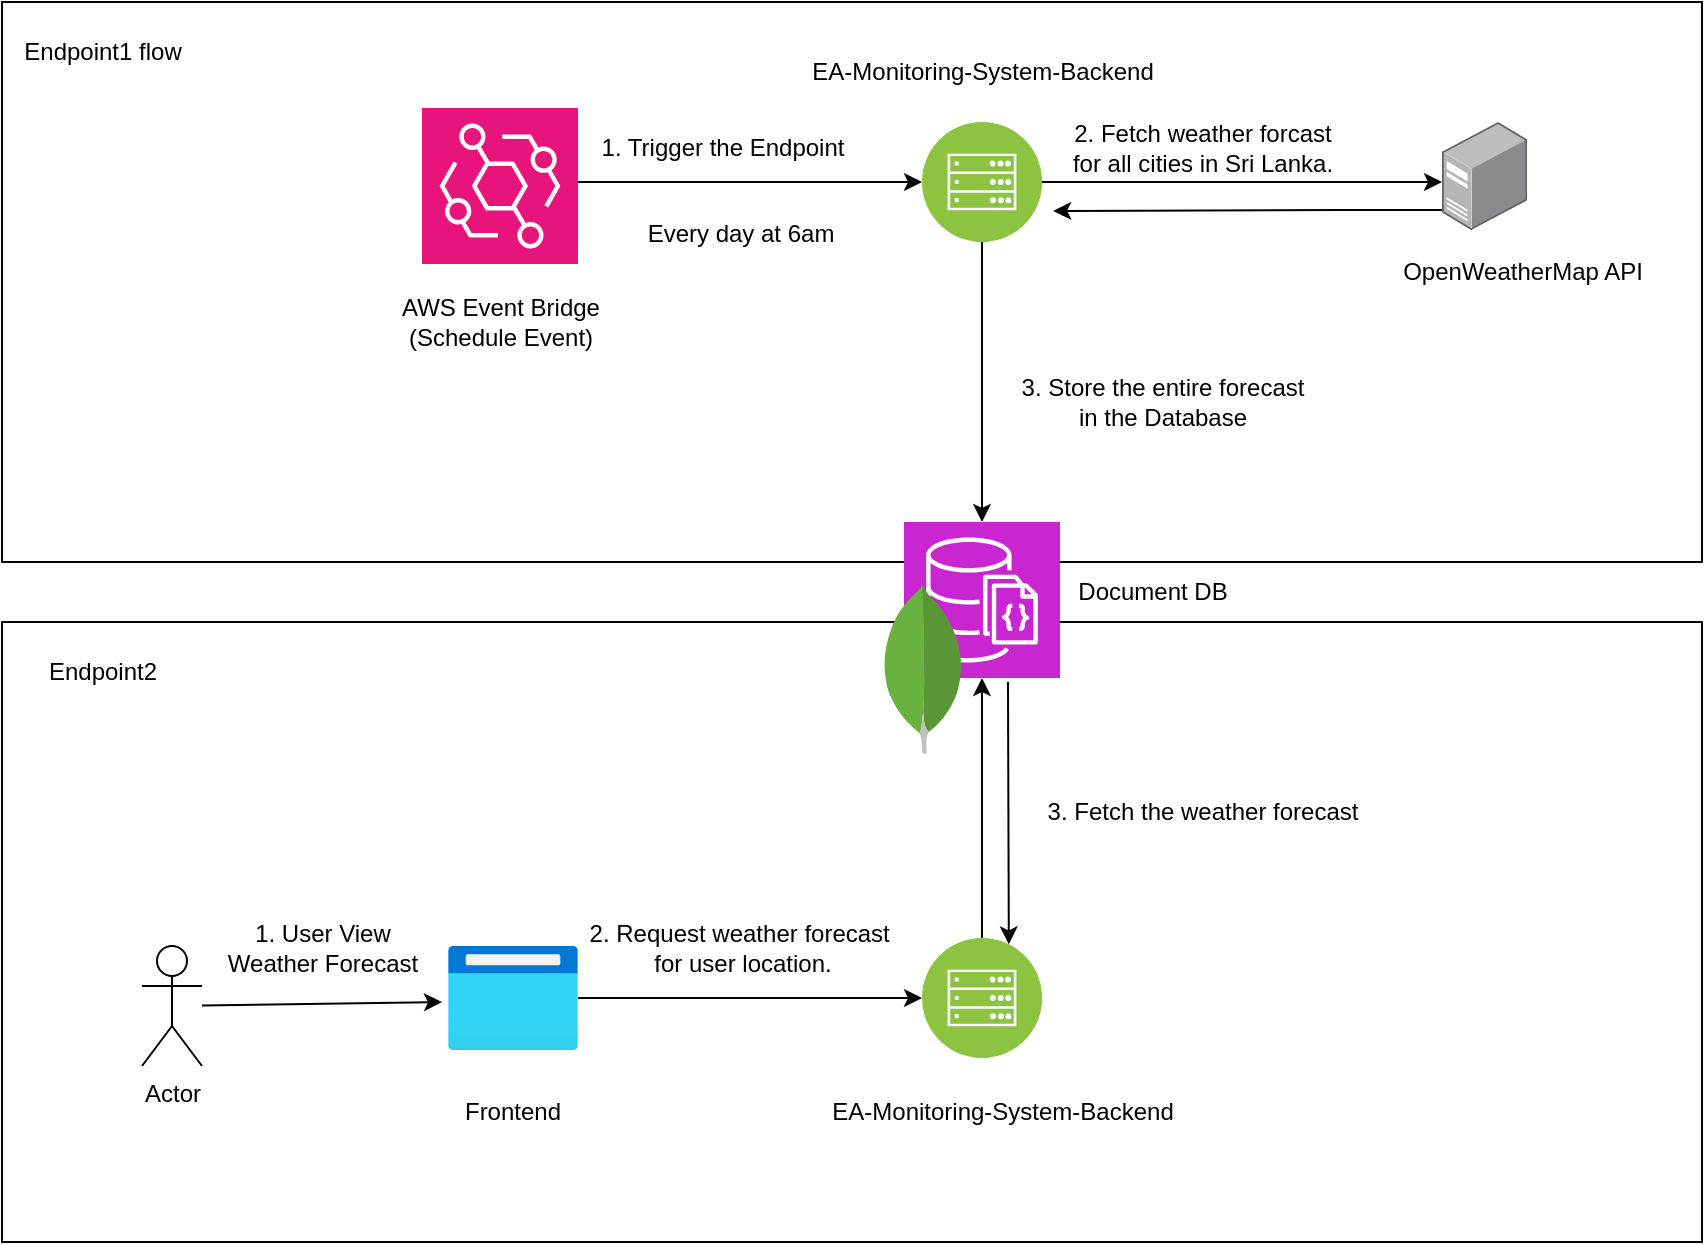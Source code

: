 <mxfile version="23.0.2" type="device">
  <diagram name="Page-1" id="IghGxft5-2v1adS3Pcfe">
    <mxGraphModel dx="1828" dy="507" grid="1" gridSize="10" guides="1" tooltips="1" connect="1" arrows="1" fold="1" page="1" pageScale="1" pageWidth="850" pageHeight="1100" math="0" shadow="0">
      <root>
        <mxCell id="0" />
        <mxCell id="1" parent="0" />
        <mxCell id="Zqi8lVFyl1Y3GN6MV2mj-40" value="" style="rounded=0;whiteSpace=wrap;html=1;fontStyle=1" vertex="1" parent="1">
          <mxGeometry x="-170" y="40" width="850" height="280" as="geometry" />
        </mxCell>
        <mxCell id="Zqi8lVFyl1Y3GN6MV2mj-38" value="" style="rounded=0;whiteSpace=wrap;html=1;" vertex="1" parent="1">
          <mxGeometry x="-170" y="350" width="850" height="310" as="geometry" />
        </mxCell>
        <mxCell id="Zqi8lVFyl1Y3GN6MV2mj-6" style="edgeStyle=orthogonalEdgeStyle;rounded=0;orthogonalLoop=1;jettySize=auto;html=1;entryX=1.093;entryY=0.741;entryDx=0;entryDy=0;entryPerimeter=0;" edge="1" parent="1" source="Zqi8lVFyl1Y3GN6MV2mj-1" target="Zqi8lVFyl1Y3GN6MV2mj-3">
          <mxGeometry relative="1" as="geometry">
            <Array as="points">
              <mxPoint x="500" y="144" />
              <mxPoint x="500" y="144" />
            </Array>
          </mxGeometry>
        </mxCell>
        <mxCell id="Zqi8lVFyl1Y3GN6MV2mj-1" value="" style="image;points=[];aspect=fixed;html=1;align=center;shadow=0;dashed=0;image=img/lib/allied_telesis/computer_and_terminals/Server_Desktop.svg;" vertex="1" parent="1">
          <mxGeometry x="550" y="100" width="42.6" height="54" as="geometry" />
        </mxCell>
        <mxCell id="Zqi8lVFyl1Y3GN6MV2mj-2" value="OpenWeatherMap API" style="text;html=1;align=center;verticalAlign=middle;resizable=0;points=[];autosize=1;strokeColor=none;fillColor=none;" vertex="1" parent="1">
          <mxGeometry x="520" y="160" width="140" height="30" as="geometry" />
        </mxCell>
        <mxCell id="Zqi8lVFyl1Y3GN6MV2mj-3" value="" style="image;aspect=fixed;perimeter=ellipsePerimeter;html=1;align=center;shadow=0;dashed=0;fontColor=#4277BB;labelBackgroundColor=default;fontSize=12;spacingTop=3;image=img/lib/ibm/infrastructure/mobile_backend.svg;" vertex="1" parent="1">
          <mxGeometry x="290" y="100" width="60" height="60" as="geometry" />
        </mxCell>
        <mxCell id="Zqi8lVFyl1Y3GN6MV2mj-5" style="edgeStyle=orthogonalEdgeStyle;rounded=0;orthogonalLoop=1;jettySize=auto;html=1;entryX=0;entryY=0.556;entryDx=0;entryDy=0;entryPerimeter=0;" edge="1" parent="1" source="Zqi8lVFyl1Y3GN6MV2mj-3" target="Zqi8lVFyl1Y3GN6MV2mj-1">
          <mxGeometry relative="1" as="geometry" />
        </mxCell>
        <mxCell id="Zqi8lVFyl1Y3GN6MV2mj-7" value="2. Fetch weather forcast &lt;br&gt;for all cities in Sri Lanka." style="text;html=1;align=center;verticalAlign=middle;resizable=0;points=[];autosize=1;strokeColor=none;fillColor=none;" vertex="1" parent="1">
          <mxGeometry x="355" y="93" width="150" height="40" as="geometry" />
        </mxCell>
        <mxCell id="Zqi8lVFyl1Y3GN6MV2mj-10" style="edgeStyle=orthogonalEdgeStyle;rounded=0;orthogonalLoop=1;jettySize=auto;html=1;entryX=0;entryY=0.5;entryDx=0;entryDy=0;" edge="1" parent="1" source="Zqi8lVFyl1Y3GN6MV2mj-8" target="Zqi8lVFyl1Y3GN6MV2mj-3">
          <mxGeometry relative="1" as="geometry">
            <Array as="points">
              <mxPoint x="160" y="130" />
              <mxPoint x="160" y="130" />
            </Array>
          </mxGeometry>
        </mxCell>
        <mxCell id="Zqi8lVFyl1Y3GN6MV2mj-8" value="" style="sketch=0;points=[[0,0,0],[0.25,0,0],[0.5,0,0],[0.75,0,0],[1,0,0],[0,1,0],[0.25,1,0],[0.5,1,0],[0.75,1,0],[1,1,0],[0,0.25,0],[0,0.5,0],[0,0.75,0],[1,0.25,0],[1,0.5,0],[1,0.75,0]];outlineConnect=0;fontColor=#232F3E;fillColor=#E7157B;strokeColor=#ffffff;dashed=0;verticalLabelPosition=bottom;verticalAlign=top;align=center;html=1;fontSize=12;fontStyle=0;aspect=fixed;shape=mxgraph.aws4.resourceIcon;resIcon=mxgraph.aws4.eventbridge;" vertex="1" parent="1">
          <mxGeometry x="40" y="93" width="78" height="78" as="geometry" />
        </mxCell>
        <mxCell id="Zqi8lVFyl1Y3GN6MV2mj-9" value="AWS Event Bridge&lt;br&gt;(Schedule Event)" style="text;html=1;align=center;verticalAlign=middle;resizable=0;points=[];autosize=1;strokeColor=none;fillColor=none;" vertex="1" parent="1">
          <mxGeometry x="19" y="180" width="120" height="40" as="geometry" />
        </mxCell>
        <mxCell id="Zqi8lVFyl1Y3GN6MV2mj-33" style="rounded=0;orthogonalLoop=1;jettySize=auto;html=1;entryX=0.75;entryY=0;entryDx=0;entryDy=0;" edge="1" parent="1" target="Zqi8lVFyl1Y3GN6MV2mj-30">
          <mxGeometry relative="1" as="geometry">
            <mxPoint x="333" y="380" as="sourcePoint" />
          </mxGeometry>
        </mxCell>
        <mxCell id="Zqi8lVFyl1Y3GN6MV2mj-11" value="" style="sketch=0;points=[[0,0,0],[0.25,0,0],[0.5,0,0],[0.75,0,0],[1,0,0],[0,1,0],[0.25,1,0],[0.5,1,0],[0.75,1,0],[1,1,0],[0,0.25,0],[0,0.5,0],[0,0.75,0],[1,0.25,0],[1,0.5,0],[1,0.75,0]];outlineConnect=0;fontColor=#232F3E;fillColor=#C925D1;strokeColor=#ffffff;dashed=0;verticalLabelPosition=bottom;verticalAlign=top;align=center;html=1;fontSize=12;fontStyle=0;aspect=fixed;shape=mxgraph.aws4.resourceIcon;resIcon=mxgraph.aws4.documentdb_with_mongodb_compatibility;" vertex="1" parent="1">
          <mxGeometry x="281" y="300" width="78" height="78" as="geometry" />
        </mxCell>
        <mxCell id="Zqi8lVFyl1Y3GN6MV2mj-12" value="" style="dashed=0;outlineConnect=0;html=1;align=center;labelPosition=center;verticalLabelPosition=bottom;verticalAlign=top;shape=mxgraph.weblogos.mongodb" vertex="1" parent="1">
          <mxGeometry x="270" y="330" width="41.2" height="86.2" as="geometry" />
        </mxCell>
        <mxCell id="Zqi8lVFyl1Y3GN6MV2mj-13" value="Document DB" style="text;html=1;align=center;verticalAlign=middle;resizable=0;points=[];autosize=1;strokeColor=none;fillColor=none;" vertex="1" parent="1">
          <mxGeometry x="355" y="320" width="100" height="30" as="geometry" />
        </mxCell>
        <mxCell id="Zqi8lVFyl1Y3GN6MV2mj-14" value="1. Trigger the Endpoint" style="text;html=1;align=center;verticalAlign=middle;resizable=0;points=[];autosize=1;strokeColor=none;fillColor=none;" vertex="1" parent="1">
          <mxGeometry x="120" y="98" width="140" height="30" as="geometry" />
        </mxCell>
        <mxCell id="Zqi8lVFyl1Y3GN6MV2mj-15" style="edgeStyle=orthogonalEdgeStyle;rounded=0;orthogonalLoop=1;jettySize=auto;html=1;entryX=0.5;entryY=0;entryDx=0;entryDy=0;entryPerimeter=0;" edge="1" parent="1" source="Zqi8lVFyl1Y3GN6MV2mj-3" target="Zqi8lVFyl1Y3GN6MV2mj-11">
          <mxGeometry relative="1" as="geometry" />
        </mxCell>
        <mxCell id="Zqi8lVFyl1Y3GN6MV2mj-16" value="3. Store the entire forecast&lt;br&gt;in the Database" style="text;html=1;align=center;verticalAlign=middle;resizable=0;points=[];autosize=1;strokeColor=none;fillColor=none;" vertex="1" parent="1">
          <mxGeometry x="330" y="220" width="160" height="40" as="geometry" />
        </mxCell>
        <mxCell id="Zqi8lVFyl1Y3GN6MV2mj-24" value="EA-Monitoring-System-Backend" style="text;html=1;align=center;verticalAlign=middle;resizable=0;points=[];autosize=1;strokeColor=none;fillColor=none;" vertex="1" parent="1">
          <mxGeometry x="235" y="580" width="190" height="30" as="geometry" />
        </mxCell>
        <mxCell id="Zqi8lVFyl1Y3GN6MV2mj-25" style="edgeStyle=orthogonalEdgeStyle;rounded=0;orthogonalLoop=1;jettySize=auto;html=1;entryX=0;entryY=0.5;entryDx=0;entryDy=0;" edge="1" parent="1" source="Zqi8lVFyl1Y3GN6MV2mj-26" target="Zqi8lVFyl1Y3GN6MV2mj-30">
          <mxGeometry relative="1" as="geometry">
            <mxPoint x="87.5" y="680" as="targetPoint" />
          </mxGeometry>
        </mxCell>
        <mxCell id="Zqi8lVFyl1Y3GN6MV2mj-26" value="" style="image;aspect=fixed;html=1;points=[];align=center;fontSize=12;image=img/lib/azure2/general/Browser.svg;" vertex="1" parent="1">
          <mxGeometry x="53" y="512" width="65" height="52" as="geometry" />
        </mxCell>
        <mxCell id="Zqi8lVFyl1Y3GN6MV2mj-27" value="Actor" style="shape=umlActor;verticalLabelPosition=bottom;verticalAlign=top;html=1;outlineConnect=0;" vertex="1" parent="1">
          <mxGeometry x="-100" y="512" width="30" height="60" as="geometry" />
        </mxCell>
        <mxCell id="Zqi8lVFyl1Y3GN6MV2mj-28" style="rounded=0;orthogonalLoop=1;jettySize=auto;html=1;" edge="1" parent="1" source="Zqi8lVFyl1Y3GN6MV2mj-27">
          <mxGeometry relative="1" as="geometry">
            <mxPoint x="50" y="540" as="targetPoint" />
          </mxGeometry>
        </mxCell>
        <mxCell id="Zqi8lVFyl1Y3GN6MV2mj-29" value="Frontend" style="text;html=1;align=center;verticalAlign=middle;resizable=0;points=[];autosize=1;strokeColor=none;fillColor=none;" vertex="1" parent="1">
          <mxGeometry x="50" y="580" width="70" height="30" as="geometry" />
        </mxCell>
        <mxCell id="Zqi8lVFyl1Y3GN6MV2mj-30" value="" style="image;aspect=fixed;perimeter=ellipsePerimeter;html=1;align=center;shadow=0;dashed=0;fontColor=#4277BB;labelBackgroundColor=default;fontSize=12;spacingTop=3;image=img/lib/ibm/infrastructure/mobile_backend.svg;" vertex="1" parent="1">
          <mxGeometry x="290" y="508" width="60" height="60" as="geometry" />
        </mxCell>
        <mxCell id="Zqi8lVFyl1Y3GN6MV2mj-32" style="edgeStyle=orthogonalEdgeStyle;rounded=0;orthogonalLoop=1;jettySize=auto;html=1;entryX=0.5;entryY=1;entryDx=0;entryDy=0;entryPerimeter=0;" edge="1" parent="1" source="Zqi8lVFyl1Y3GN6MV2mj-30" target="Zqi8lVFyl1Y3GN6MV2mj-11">
          <mxGeometry relative="1" as="geometry" />
        </mxCell>
        <mxCell id="Zqi8lVFyl1Y3GN6MV2mj-34" value="1. User View&lt;br&gt;Weather Forecast" style="text;html=1;align=center;verticalAlign=middle;resizable=0;points=[];autosize=1;strokeColor=none;fillColor=none;" vertex="1" parent="1">
          <mxGeometry x="-70" y="493" width="120" height="40" as="geometry" />
        </mxCell>
        <mxCell id="Zqi8lVFyl1Y3GN6MV2mj-35" value="2. Request weather forecast&amp;nbsp;&lt;br&gt;for user location." style="text;html=1;align=center;verticalAlign=middle;resizable=0;points=[];autosize=1;strokeColor=none;fillColor=none;" vertex="1" parent="1">
          <mxGeometry x="110" y="493" width="180" height="40" as="geometry" />
        </mxCell>
        <mxCell id="Zqi8lVFyl1Y3GN6MV2mj-36" value="3. Fetch the weather forecast" style="text;html=1;align=center;verticalAlign=middle;resizable=0;points=[];autosize=1;strokeColor=none;fillColor=none;" vertex="1" parent="1">
          <mxGeometry x="340" y="430" width="180" height="30" as="geometry" />
        </mxCell>
        <mxCell id="Zqi8lVFyl1Y3GN6MV2mj-37" value="Every day at 6am" style="text;html=1;align=center;verticalAlign=middle;resizable=0;points=[];autosize=1;strokeColor=none;fillColor=none;" vertex="1" parent="1">
          <mxGeometry x="139" y="141" width="120" height="30" as="geometry" />
        </mxCell>
        <mxCell id="Zqi8lVFyl1Y3GN6MV2mj-41" value="Endpoint1 flow" style="text;html=1;align=center;verticalAlign=middle;resizable=0;points=[];autosize=1;strokeColor=none;fillColor=none;" vertex="1" parent="1">
          <mxGeometry x="-170" y="50" width="100" height="30" as="geometry" />
        </mxCell>
        <mxCell id="Zqi8lVFyl1Y3GN6MV2mj-42" value="Endpoint2" style="text;html=1;align=center;verticalAlign=middle;resizable=0;points=[];autosize=1;strokeColor=none;fillColor=none;" vertex="1" parent="1">
          <mxGeometry x="-160" y="360" width="80" height="30" as="geometry" />
        </mxCell>
        <mxCell id="Zqi8lVFyl1Y3GN6MV2mj-44" value="EA-Monitoring-System-Backend" style="text;html=1;align=center;verticalAlign=middle;resizable=0;points=[];autosize=1;strokeColor=none;fillColor=none;" vertex="1" parent="1">
          <mxGeometry x="225" y="60" width="190" height="30" as="geometry" />
        </mxCell>
      </root>
    </mxGraphModel>
  </diagram>
</mxfile>

